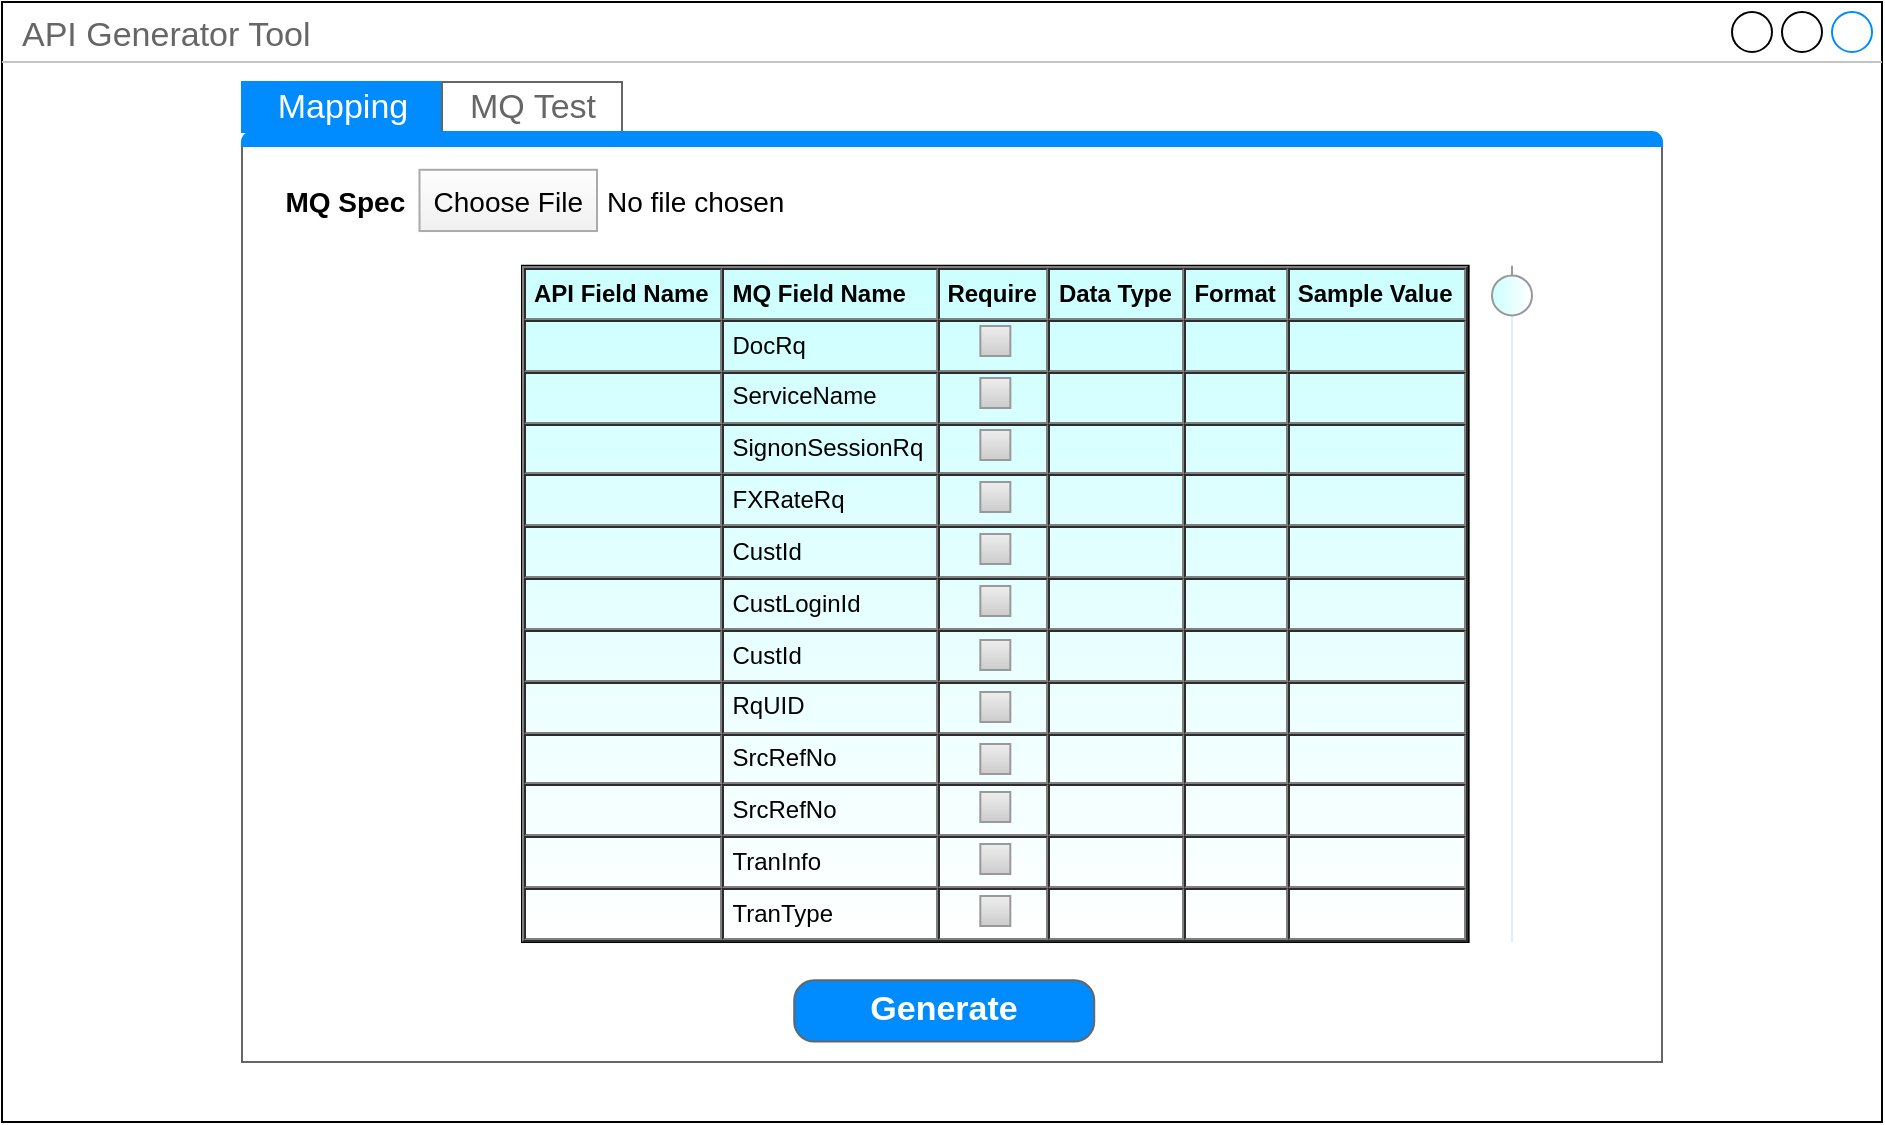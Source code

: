 <mxfile version="13.5.8" type="github">
  <diagram name="Page-1" id="2cc2dc42-3aac-f2a9-1cec-7a8b7cbee084">
    <mxGraphModel dx="1422" dy="802" grid="1" gridSize="10" guides="1" tooltips="1" connect="1" arrows="1" fold="1" page="1" pageScale="1" pageWidth="1100" pageHeight="850" background="#ffffff" math="0" shadow="0">
      <root>
        <mxCell id="0" />
        <mxCell id="1" parent="0" />
        <mxCell id="b0wTaCNG8n2VyJrpP7Xb-1" value="API Generator Tool" style="strokeWidth=1;shadow=0;dashed=0;align=center;html=1;shape=mxgraph.mockup.containers.window;align=left;verticalAlign=top;spacingLeft=8;strokeColor2=#008cff;strokeColor3=#c4c4c4;fontColor=#666666;mainText=;fontSize=17;labelBackgroundColor=none;" vertex="1" parent="1">
          <mxGeometry x="70" y="10" width="940" height="560" as="geometry" />
        </mxCell>
        <mxCell id="b0wTaCNG8n2VyJrpP7Xb-8" value="" style="strokeWidth=1;shadow=0;dashed=0;align=center;html=1;shape=mxgraph.mockup.containers.marginRect2;rectMarginTop=32;strokeColor=#666666;gradientColor=none;" vertex="1" parent="1">
          <mxGeometry x="190" y="50" width="710" height="490" as="geometry" />
        </mxCell>
        <mxCell id="b0wTaCNG8n2VyJrpP7Xb-10" value="Mapping" style="strokeWidth=1;shadow=0;dashed=0;align=center;html=1;shape=mxgraph.mockup.containers.rrect;rSize=0;fontSize=17;fontColor=#ffffff;strokeColor=#008cff;fillColor=#008cff;" vertex="1" parent="b0wTaCNG8n2VyJrpP7Xb-8">
          <mxGeometry width="100" height="25" relative="1" as="geometry">
            <mxPoint as="offset" />
          </mxGeometry>
        </mxCell>
        <mxCell id="b0wTaCNG8n2VyJrpP7Xb-11" value="MQ Test" style="strokeColor=inherit;fillColor=inherit;gradientColor=inherit;strokeWidth=1;shadow=0;dashed=0;align=center;html=1;shape=mxgraph.mockup.containers.rrect;rSize=0;fontSize=17;fontColor=#666666;gradientColor=none;" vertex="1" parent="b0wTaCNG8n2VyJrpP7Xb-8">
          <mxGeometry width="90" height="25" relative="1" as="geometry">
            <mxPoint x="100" as="offset" />
          </mxGeometry>
        </mxCell>
        <mxCell id="b0wTaCNG8n2VyJrpP7Xb-12" value="" style="strokeWidth=1;shadow=0;dashed=0;align=center;html=1;shape=mxgraph.mockup.containers.topButton;rSize=5;strokeColor=#008cff;fillColor=#008cff;gradientColor=none;resizeWidth=1;movable=0;deletable=1;" vertex="1" parent="b0wTaCNG8n2VyJrpP7Xb-8">
          <mxGeometry width="710" height="7" relative="1" as="geometry">
            <mxPoint y="25" as="offset" />
          </mxGeometry>
        </mxCell>
        <mxCell id="b0wTaCNG8n2VyJrpP7Xb-13" value="&lt;table cellpadding=&quot;4&quot; cellspacing=&quot;0&quot; border=&quot;1&quot; style=&quot;font-size: 1em ; width: 100% ; height: 100%&quot;&gt;&lt;tbody&gt;&lt;tr&gt;&lt;td&gt;&lt;b&gt;API Field Name&lt;/b&gt;&lt;/td&gt;&lt;th&gt;MQ Field Name&lt;/th&gt;&lt;th&gt;Require&lt;/th&gt;&lt;td&gt;&lt;b&gt;Data Type&lt;/b&gt;&lt;/td&gt;&lt;td&gt;&lt;b&gt;Format&lt;/b&gt;&lt;/td&gt;&lt;td&gt;&lt;b&gt;Sample Value&lt;/b&gt;&lt;/td&gt;&lt;/tr&gt;&lt;tr&gt;&lt;td&gt;&lt;br&gt;&lt;/td&gt;&lt;td&gt;DocRq&lt;br&gt;&lt;/td&gt;&lt;td&gt;&lt;/td&gt;&lt;td&gt;&lt;br&gt;&lt;/td&gt;&lt;td&gt;&lt;br&gt;&lt;/td&gt;&lt;td&gt;&lt;br&gt;&lt;/td&gt;&lt;/tr&gt;&lt;tr&gt;&lt;td&gt;&lt;br&gt;&lt;/td&gt;&lt;td&gt;ServiceName&lt;/td&gt;&lt;td&gt;&lt;/td&gt;&lt;td&gt;&lt;br&gt;&lt;/td&gt;&lt;td&gt;&lt;br&gt;&lt;/td&gt;&lt;td&gt;&lt;br&gt;&lt;/td&gt;&lt;/tr&gt;&lt;tr&gt;&lt;td&gt;&lt;br&gt;&lt;/td&gt;&lt;td&gt;SignonSessionRq&lt;br&gt;&lt;/td&gt;&lt;td&gt;&lt;br&gt;&lt;/td&gt;&lt;td&gt;&lt;br&gt;&lt;/td&gt;&lt;td&gt;&lt;br&gt;&lt;/td&gt;&lt;td&gt;&lt;br&gt;&lt;/td&gt;&lt;/tr&gt;&lt;tr&gt;&lt;td&gt;&lt;br&gt;&lt;/td&gt;&lt;td&gt;FXRateRq&lt;br&gt;&lt;/td&gt;&lt;td&gt;&lt;br&gt;&lt;/td&gt;&lt;td&gt;&lt;br&gt;&lt;/td&gt;&lt;td&gt;&lt;br&gt;&lt;/td&gt;&lt;td&gt;&lt;br&gt;&lt;/td&gt;&lt;/tr&gt;&lt;tr&gt;&lt;td&gt;&lt;br&gt;&lt;/td&gt;&lt;td&gt;CustId&lt;br&gt;&lt;/td&gt;&lt;td&gt;&lt;br&gt;&lt;/td&gt;&lt;td&gt;&lt;br&gt;&lt;/td&gt;&lt;td&gt;&lt;br&gt;&lt;/td&gt;&lt;td&gt;&lt;br&gt;&lt;/td&gt;&lt;/tr&gt;&lt;tr&gt;&lt;td&gt;&lt;br&gt;&lt;/td&gt;&lt;td&gt;CustLoginId&lt;br&gt;&lt;/td&gt;&lt;td&gt;&lt;br&gt;&lt;/td&gt;&lt;td&gt;&lt;br&gt;&lt;/td&gt;&lt;td&gt;&lt;br&gt;&lt;/td&gt;&lt;td&gt;&lt;br&gt;&lt;/td&gt;&lt;/tr&gt;&lt;tr&gt;&lt;td&gt;&lt;br&gt;&lt;/td&gt;&lt;td&gt;CustId&lt;br&gt;&lt;/td&gt;&lt;td&gt;&lt;br&gt;&lt;/td&gt;&lt;td&gt;&lt;br&gt;&lt;/td&gt;&lt;td&gt;&lt;br&gt;&lt;/td&gt;&lt;td&gt;&lt;br&gt;&lt;/td&gt;&lt;/tr&gt;&lt;tr&gt;&lt;td&gt;&lt;br&gt;&lt;/td&gt;&lt;td&gt;RqUID&lt;br&gt;&lt;/td&gt;&lt;td&gt;&lt;br&gt;&lt;/td&gt;&lt;td&gt;&lt;br&gt;&lt;/td&gt;&lt;td&gt;&lt;br&gt;&lt;/td&gt;&lt;td&gt;&lt;br&gt;&lt;/td&gt;&lt;/tr&gt;&lt;tr&gt;&lt;td&gt;&lt;br&gt;&lt;/td&gt;&lt;td&gt;SrcRefNo&lt;br&gt;&lt;/td&gt;&lt;td&gt;&lt;br&gt;&lt;/td&gt;&lt;td&gt;&lt;br&gt;&lt;/td&gt;&lt;td&gt;&lt;br&gt;&lt;/td&gt;&lt;td&gt;&lt;br&gt;&lt;/td&gt;&lt;/tr&gt;&lt;tr&gt;&lt;td&gt;&lt;br&gt;&lt;/td&gt;&lt;td&gt;SrcRefNo&lt;br&gt;&lt;/td&gt;&lt;td&gt;&lt;br&gt;&lt;/td&gt;&lt;td&gt;&lt;br&gt;&lt;/td&gt;&lt;td&gt;&lt;br&gt;&lt;/td&gt;&lt;td&gt;&lt;br&gt;&lt;/td&gt;&lt;/tr&gt;&lt;tr&gt;&lt;td&gt;&lt;br&gt;&lt;/td&gt;&lt;td&gt;TranInfo&lt;br&gt;&lt;/td&gt;&lt;td&gt;&lt;br&gt;&lt;/td&gt;&lt;td&gt;&lt;br&gt;&lt;/td&gt;&lt;td&gt;&lt;br&gt;&lt;/td&gt;&lt;td&gt;&lt;br&gt;&lt;/td&gt;&lt;/tr&gt;&lt;tr&gt;&lt;td&gt;&lt;br&gt;&lt;/td&gt;&lt;td&gt;TranType&lt;br&gt;&lt;/td&gt;&lt;td&gt;&lt;br&gt;&lt;/td&gt;&lt;td&gt;&lt;br&gt;&lt;/td&gt;&lt;td&gt;&lt;br&gt;&lt;/td&gt;&lt;td&gt;&lt;br&gt;&lt;/td&gt;&lt;/tr&gt;&lt;/tbody&gt;&lt;/table&gt; " style="verticalAlign=top;align=left;overflow=fill;fontSize=12;fontFamily=Helvetica;html=1;shadow=0;fillColor=#CCFFFF;gradientColor=#ffffff;" vertex="1" parent="b0wTaCNG8n2VyJrpP7Xb-8">
          <mxGeometry x="140" y="91.88" width="473.33" height="338.13" as="geometry" />
        </mxCell>
        <mxCell id="b0wTaCNG8n2VyJrpP7Xb-18" value="MQ Spec" style="fillColor=none;strokeColor=none;align=left;fontSize=14;shadow=0;fontStyle=1" vertex="1" parent="b0wTaCNG8n2VyJrpP7Xb-8">
          <mxGeometry x="19.722" y="38.792" width="147.917" height="40.833" as="geometry" />
        </mxCell>
        <mxCell id="b0wTaCNG8n2VyJrpP7Xb-19" value="Choose File" style="fillColor=#FEFEFE;strokeColor=#AAAAAA;fontSize=14;gradientColor=#F0F0F0;shadow=0;" vertex="1" parent="b0wTaCNG8n2VyJrpP7Xb-8">
          <mxGeometry x="88.75" y="43.896" width="88.75" height="30.625" as="geometry" />
        </mxCell>
        <mxCell id="b0wTaCNG8n2VyJrpP7Xb-20" value="No file chosen" style="fillColor=none;strokeColor=none;align=left;fontSize=14;spacing=5;shadow=0;" vertex="1" parent="b0wTaCNG8n2VyJrpP7Xb-8">
          <mxGeometry x="177.5" y="43.896" width="98.611" height="30.625" as="geometry" />
        </mxCell>
        <mxCell id="b0wTaCNG8n2VyJrpP7Xb-26" value="Generate" style="strokeWidth=1;shadow=0;dashed=0;align=center;html=1;shape=mxgraph.mockup.buttons.button;strokeColor=#666666;fontColor=#ffffff;mainText=;buttonStyle=round;fontSize=17;fontStyle=1;fillColor=#008cff;whiteSpace=wrap;" vertex="1" parent="b0wTaCNG8n2VyJrpP7Xb-8">
          <mxGeometry x="276.11" y="449.167" width="150" height="30.625" as="geometry" />
        </mxCell>
        <mxCell id="b0wTaCNG8n2VyJrpP7Xb-27" value="" style="verticalLabelPosition=bottom;shadow=0;dashed=0;align=center;html=1;verticalAlign=top;strokeWidth=1;shape=mxgraph.mockup.forms.horSlider;strokeColor=#999999;sliderStyle=basic;sliderPos=97.007;handleStyle=circle;fillColor2=#ddeeff;direction=north;fillColor=#CCFFFF;gradientColor=#ffffff;" vertex="1" parent="b0wTaCNG8n2VyJrpP7Xb-8">
          <mxGeometry x="620" y="91.88" width="30" height="338.12" as="geometry" />
        </mxCell>
        <mxCell id="b0wTaCNG8n2VyJrpP7Xb-28" value="" style="strokeWidth=1;shadow=0;dashed=0;align=center;html=1;shape=mxgraph.mockup.forms.rrect;rSize=0;fillColor=#eeeeee;strokeColor=#999999;gradientColor=#cccccc;align=left;spacingLeft=4;fontSize=17;fontColor=#666666;labelPosition=right;" vertex="1" parent="b0wTaCNG8n2VyJrpP7Xb-8">
          <mxGeometry x="369.17" y="122" width="15" height="15" as="geometry" />
        </mxCell>
        <mxCell id="b0wTaCNG8n2VyJrpP7Xb-31" value="" style="strokeWidth=1;shadow=0;dashed=0;align=center;html=1;shape=mxgraph.mockup.forms.rrect;rSize=0;fillColor=#eeeeee;strokeColor=#999999;gradientColor=#cccccc;align=left;spacingLeft=4;fontSize=17;fontColor=#666666;labelPosition=right;" vertex="1" parent="b0wTaCNG8n2VyJrpP7Xb-8">
          <mxGeometry x="369.17" y="148" width="15" height="15" as="geometry" />
        </mxCell>
        <mxCell id="b0wTaCNG8n2VyJrpP7Xb-32" value="" style="strokeWidth=1;shadow=0;dashed=0;align=center;html=1;shape=mxgraph.mockup.forms.rrect;rSize=0;fillColor=#eeeeee;strokeColor=#999999;gradientColor=#cccccc;align=left;spacingLeft=4;fontSize=17;fontColor=#666666;labelPosition=right;" vertex="1" parent="b0wTaCNG8n2VyJrpP7Xb-8">
          <mxGeometry x="369.17" y="174" width="15" height="15" as="geometry" />
        </mxCell>
        <mxCell id="b0wTaCNG8n2VyJrpP7Xb-33" value="" style="strokeWidth=1;shadow=0;dashed=0;align=center;html=1;shape=mxgraph.mockup.forms.rrect;rSize=0;fillColor=#eeeeee;strokeColor=#999999;gradientColor=#cccccc;align=left;spacingLeft=4;fontSize=17;fontColor=#666666;labelPosition=right;" vertex="1" parent="b0wTaCNG8n2VyJrpP7Xb-8">
          <mxGeometry x="369.17" y="200" width="15" height="15" as="geometry" />
        </mxCell>
        <mxCell id="b0wTaCNG8n2VyJrpP7Xb-34" value="" style="strokeWidth=1;shadow=0;dashed=0;align=center;html=1;shape=mxgraph.mockup.forms.rrect;rSize=0;fillColor=#eeeeee;strokeColor=#999999;gradientColor=#cccccc;align=left;spacingLeft=4;fontSize=17;fontColor=#666666;labelPosition=right;" vertex="1" parent="b0wTaCNG8n2VyJrpP7Xb-8">
          <mxGeometry x="369.17" y="226" width="15" height="15" as="geometry" />
        </mxCell>
        <mxCell id="b0wTaCNG8n2VyJrpP7Xb-35" value="" style="strokeWidth=1;shadow=0;dashed=0;align=center;html=1;shape=mxgraph.mockup.forms.rrect;rSize=0;fillColor=#eeeeee;strokeColor=#999999;gradientColor=#cccccc;align=left;spacingLeft=4;fontSize=17;fontColor=#666666;labelPosition=right;" vertex="1" parent="b0wTaCNG8n2VyJrpP7Xb-8">
          <mxGeometry x="369.17" y="252" width="15" height="15" as="geometry" />
        </mxCell>
        <mxCell id="b0wTaCNG8n2VyJrpP7Xb-36" value="" style="strokeWidth=1;shadow=0;dashed=0;align=center;html=1;shape=mxgraph.mockup.forms.rrect;rSize=0;fillColor=#eeeeee;strokeColor=#999999;gradientColor=#cccccc;align=left;spacingLeft=4;fontSize=17;fontColor=#666666;labelPosition=right;" vertex="1" parent="b0wTaCNG8n2VyJrpP7Xb-8">
          <mxGeometry x="369.16" y="279" width="15" height="15" as="geometry" />
        </mxCell>
        <mxCell id="b0wTaCNG8n2VyJrpP7Xb-37" value="" style="strokeWidth=1;shadow=0;dashed=0;align=center;html=1;shape=mxgraph.mockup.forms.rrect;rSize=0;fillColor=#eeeeee;strokeColor=#999999;gradientColor=#cccccc;align=left;spacingLeft=4;fontSize=17;fontColor=#666666;labelPosition=right;" vertex="1" parent="b0wTaCNG8n2VyJrpP7Xb-8">
          <mxGeometry x="369.16" y="305" width="15" height="15" as="geometry" />
        </mxCell>
        <mxCell id="b0wTaCNG8n2VyJrpP7Xb-38" value="" style="strokeWidth=1;shadow=0;dashed=0;align=center;html=1;shape=mxgraph.mockup.forms.rrect;rSize=0;fillColor=#eeeeee;strokeColor=#999999;gradientColor=#cccccc;align=left;spacingLeft=4;fontSize=17;fontColor=#666666;labelPosition=right;" vertex="1" parent="b0wTaCNG8n2VyJrpP7Xb-8">
          <mxGeometry x="369.16" y="331" width="15" height="15" as="geometry" />
        </mxCell>
        <mxCell id="b0wTaCNG8n2VyJrpP7Xb-39" value="" style="strokeWidth=1;shadow=0;dashed=0;align=center;html=1;shape=mxgraph.mockup.forms.rrect;rSize=0;fillColor=#eeeeee;strokeColor=#999999;gradientColor=#cccccc;align=left;spacingLeft=4;fontSize=17;fontColor=#666666;labelPosition=right;" vertex="1" parent="b0wTaCNG8n2VyJrpP7Xb-8">
          <mxGeometry x="369.16" y="355" width="15" height="15" as="geometry" />
        </mxCell>
        <mxCell id="b0wTaCNG8n2VyJrpP7Xb-40" value="" style="strokeWidth=1;shadow=0;dashed=0;align=center;html=1;shape=mxgraph.mockup.forms.rrect;rSize=0;fillColor=#eeeeee;strokeColor=#999999;gradientColor=#cccccc;align=left;spacingLeft=4;fontSize=17;fontColor=#666666;labelPosition=right;" vertex="1" parent="b0wTaCNG8n2VyJrpP7Xb-8">
          <mxGeometry x="369.16" y="381" width="15" height="15" as="geometry" />
        </mxCell>
        <mxCell id="b0wTaCNG8n2VyJrpP7Xb-41" value="" style="strokeWidth=1;shadow=0;dashed=0;align=center;html=1;shape=mxgraph.mockup.forms.rrect;rSize=0;fillColor=#eeeeee;strokeColor=#999999;gradientColor=#cccccc;align=left;spacingLeft=4;fontSize=17;fontColor=#666666;labelPosition=right;" vertex="1" parent="b0wTaCNG8n2VyJrpP7Xb-8">
          <mxGeometry x="369.16" y="407" width="15" height="15" as="geometry" />
        </mxCell>
      </root>
    </mxGraphModel>
  </diagram>
</mxfile>
